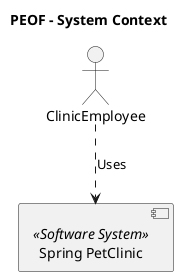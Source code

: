 @startuml
title PEOF - System Context
[Spring PetClinic] <<Software System>> as SpringPetClinic
actor ClinicEmployee
ClinicEmployee ..> SpringPetClinic : Uses
@enduml